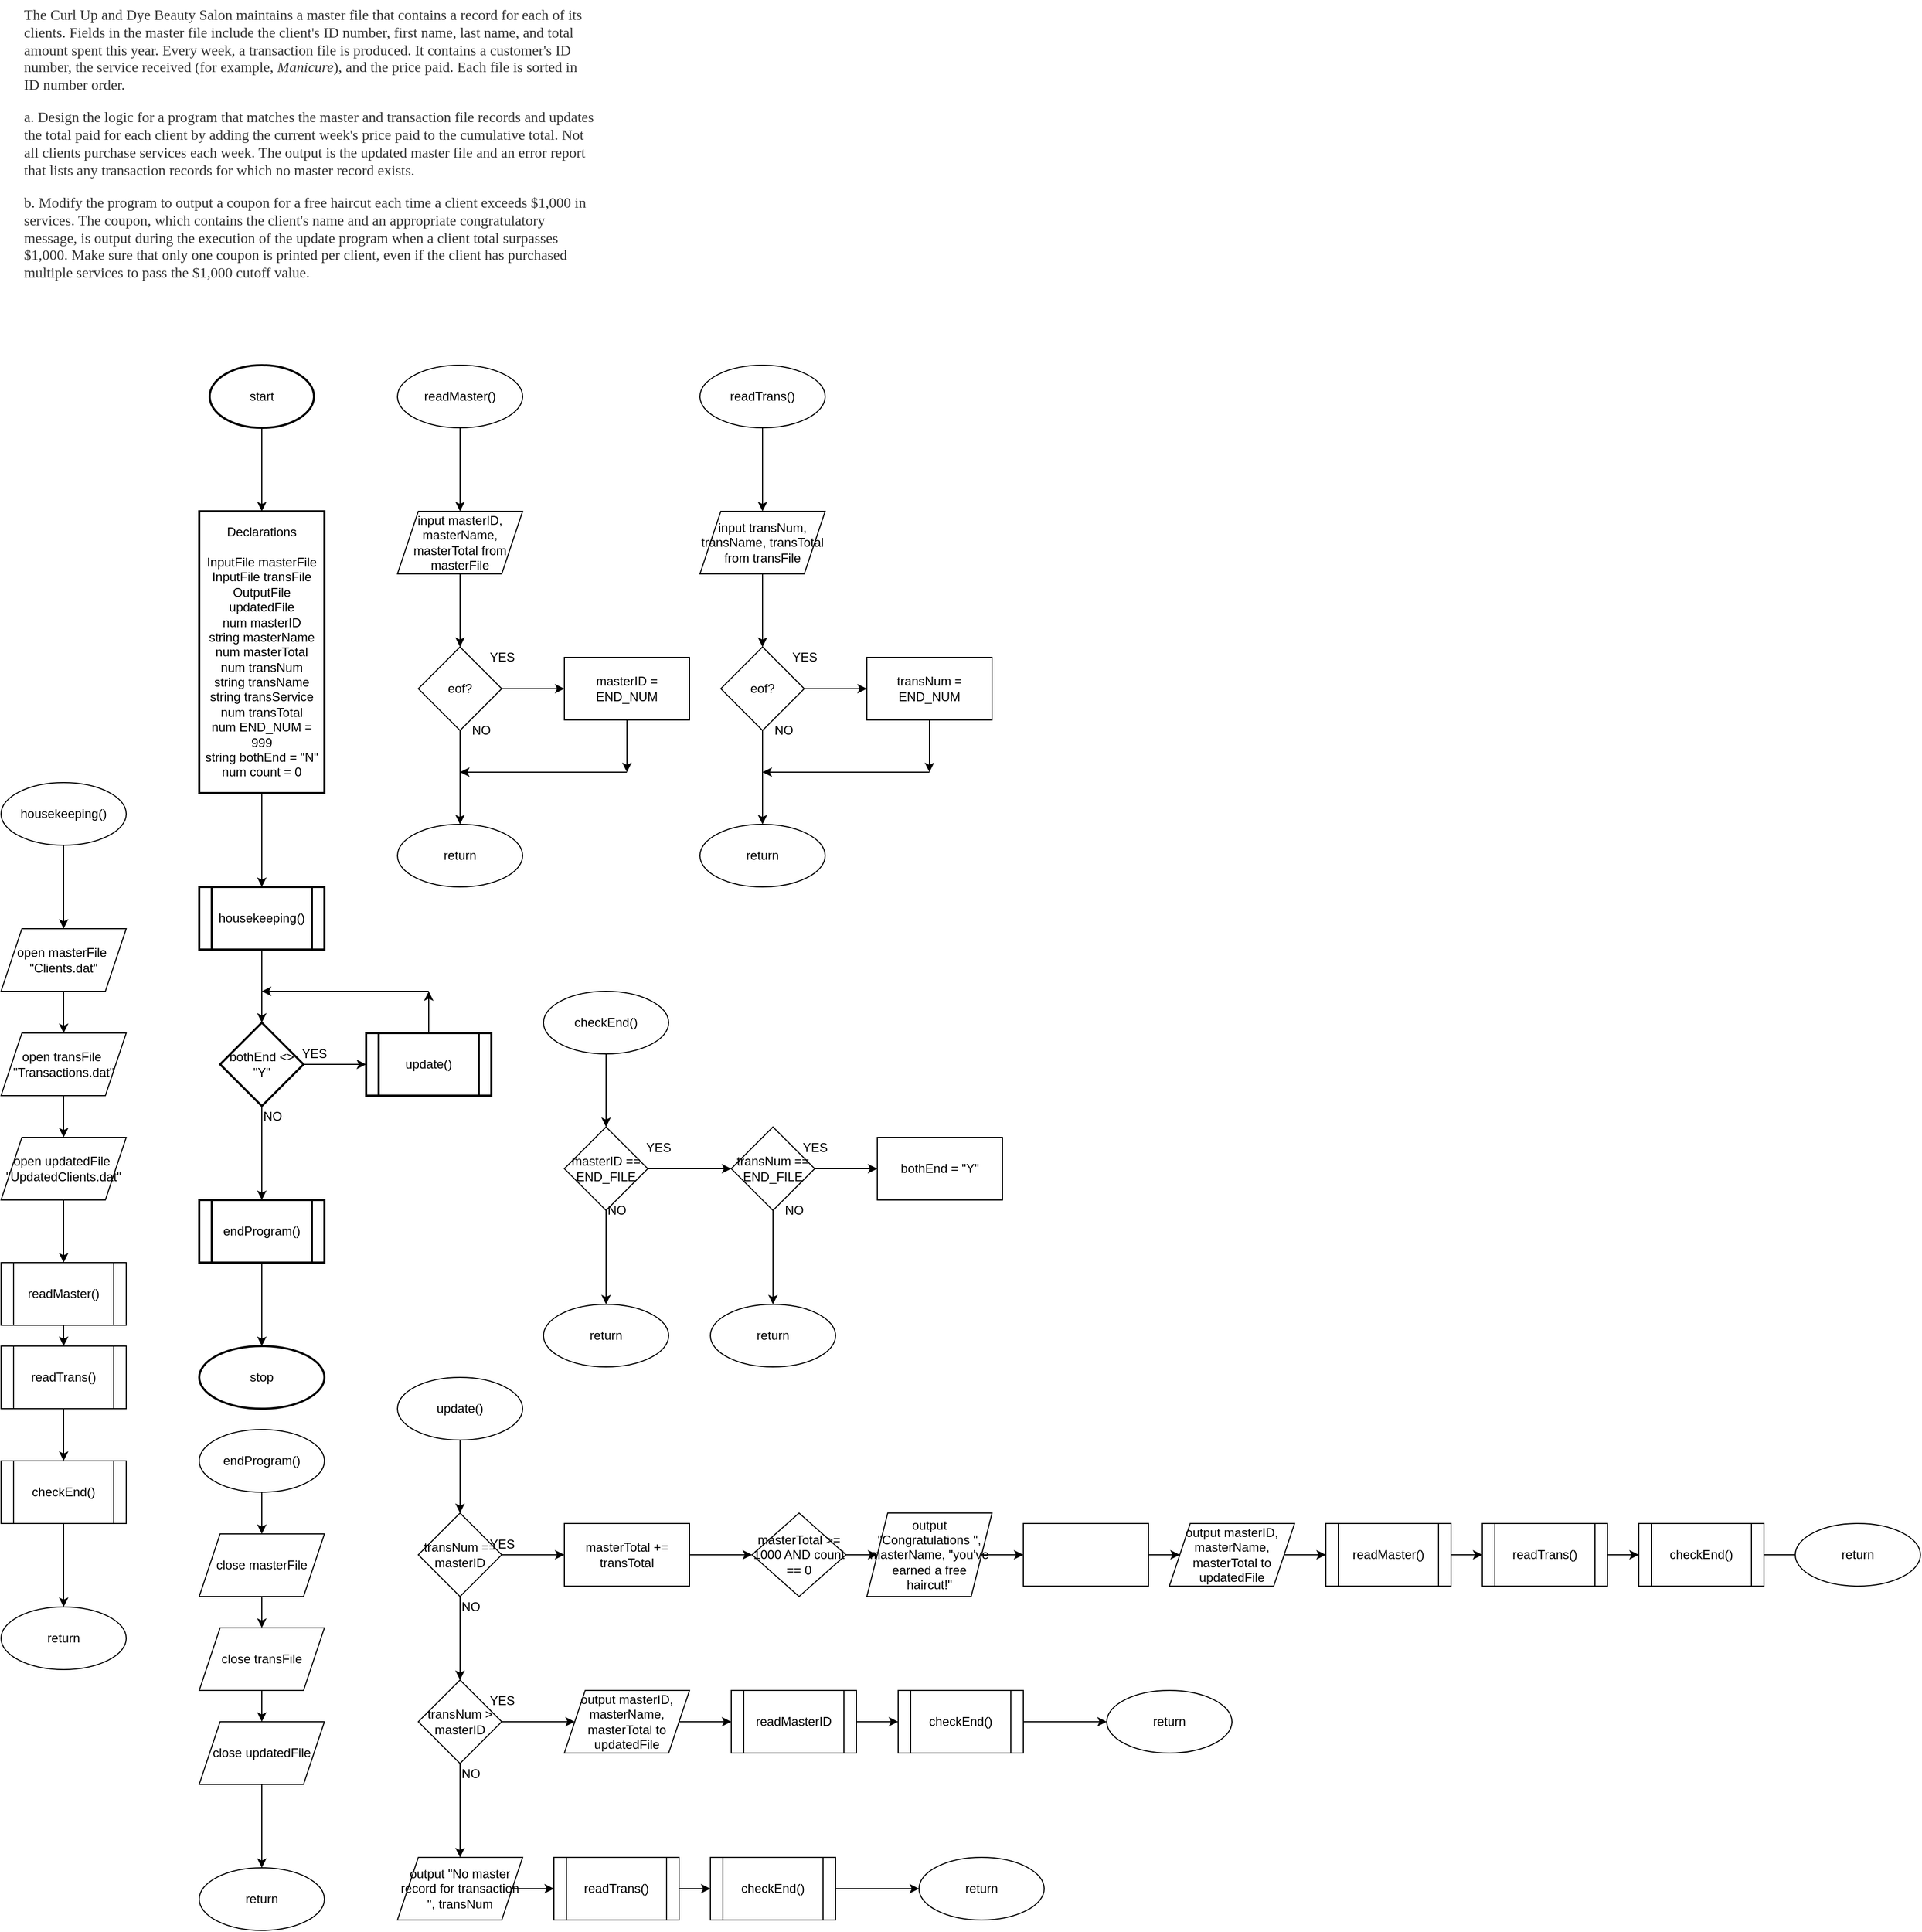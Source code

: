 <mxfile>
    <diagram id="jz1yY2tuqUwNp4P3blAQ" name="Page-1">
        <mxGraphModel dx="1237" dy="705" grid="1" gridSize="10" guides="1" tooltips="1" connect="1" arrows="1" fold="1" page="1" pageScale="1" pageWidth="850" pageHeight="1100" math="0" shadow="0">
            <root>
                <mxCell id="0"/>
                <mxCell id="1" parent="0"/>
                <mxCell id="2" value="&lt;span style=&quot;color: rgb(51, 51, 51); font-family: georgia, times, &amp;quot;times new roman&amp;quot;, serif; font-size: 14px; font-style: normal; font-weight: 400; letter-spacing: normal; text-indent: 0px; text-transform: none; word-spacing: 0px; background-color: rgb(255, 255, 255); display: inline; float: none;&quot;&gt;The Curl Up and Dye Beauty Salon maintains a master file that contains a record for each of its clients. Fields in the master file include the client's ID number, first name, last name, and total amount spent this year. Every week, a transaction file is produced. It contains a customer's ID number, the service received (for example,&lt;span&gt;&amp;nbsp;&lt;/span&gt;&lt;/span&gt;&lt;em style=&quot;color: rgb(51, 51, 51); font-family: georgia, times, &amp;quot;times new roman&amp;quot;, serif; font-size: 14px; font-weight: 400; letter-spacing: normal; text-indent: 0px; text-transform: none; word-spacing: 0px; background-color: rgb(255, 255, 255);&quot;&gt;Manicure&lt;/em&gt;&lt;span style=&quot;color: rgb(51, 51, 51); font-family: georgia, times, &amp;quot;times new roman&amp;quot;, serif; font-size: 14px; font-style: normal; font-weight: 400; letter-spacing: normal; text-indent: 0px; text-transform: none; word-spacing: 0px; background-color: rgb(255, 255, 255); display: inline; float: none;&quot;&gt;), and the price paid. Each file is sorted in ID number order.&lt;/span&gt;&lt;br style=&quot;color: rgb(51, 51, 51); font-family: georgia, times, &amp;quot;times new roman&amp;quot;, serif; font-size: 14px; font-style: normal; font-weight: 400; letter-spacing: normal; text-indent: 0px; text-transform: none; word-spacing: 0px; background-color: rgb(255, 255, 255);&quot;&gt;&lt;br style=&quot;color: rgb(51, 51, 51); font-family: georgia, times, &amp;quot;times new roman&amp;quot;, serif; font-size: 14px; font-style: normal; font-weight: 400; letter-spacing: normal; text-indent: 0px; text-transform: none; word-spacing: 0px; background-color: rgb(255, 255, 255);&quot;&gt;&lt;span style=&quot;color: rgb(51, 51, 51); font-family: georgia, times, &amp;quot;times new roman&amp;quot;, serif; font-size: 14px; font-style: normal; font-weight: 400; letter-spacing: normal; text-indent: 0px; text-transform: none; word-spacing: 0px; background-color: rgb(255, 255, 255); display: inline; float: none;&quot;&gt;a. Design the logic for a program that matches the master and transaction file records and updates the total paid for each client by adding the current week's price paid to the cumulative total. Not all clients purchase services each week. The output is the updated master file and an error report that lists any transaction records for which no master record exists.&lt;/span&gt;&lt;br style=&quot;color: rgb(51, 51, 51); font-family: georgia, times, &amp;quot;times new roman&amp;quot;, serif; font-size: 14px; font-style: normal; font-weight: 400; letter-spacing: normal; text-indent: 0px; text-transform: none; word-spacing: 0px; background-color: rgb(255, 255, 255);&quot;&gt;&lt;br style=&quot;color: rgb(51, 51, 51); font-family: georgia, times, &amp;quot;times new roman&amp;quot;, serif; font-size: 14px; font-style: normal; font-weight: 400; letter-spacing: normal; text-indent: 0px; text-transform: none; word-spacing: 0px; background-color: rgb(255, 255, 255);&quot;&gt;&lt;span style=&quot;color: rgb(51, 51, 51); font-family: georgia, times, &amp;quot;times new roman&amp;quot;, serif; font-size: 14px; font-style: normal; font-weight: 400; letter-spacing: normal; text-indent: 0px; text-transform: none; word-spacing: 0px; background-color: rgb(255, 255, 255); display: inline; float: none;&quot;&gt;b. Modify the program to output a coupon for a free haircut each time a client exceeds $1,000 in services. The coupon, which contains the client's name and an appropriate congratulatory message, is output during the execution of the update program when a client total surpasses $1,000. Make sure that only one coupon is printed per client, even if the client has purchased multiple services to pass the $1,000 cutoff value.&lt;/span&gt;" style="text;whiteSpace=wrap;html=1;" vertex="1" parent="1">
                    <mxGeometry x="160" y="40" width="550" height="280" as="geometry"/>
                </mxCell>
                <mxCell id="5" value="" style="edgeStyle=none;html=1;" edge="1" parent="1" source="3" target="4">
                    <mxGeometry relative="1" as="geometry"/>
                </mxCell>
                <mxCell id="3" value="start" style="strokeWidth=2;html=1;shape=mxgraph.flowchart.start_1;whiteSpace=wrap;" vertex="1" parent="1">
                    <mxGeometry x="340" y="390" width="100" height="60" as="geometry"/>
                </mxCell>
                <mxCell id="7" value="" style="edgeStyle=none;html=1;" edge="1" parent="1" source="4" target="6">
                    <mxGeometry relative="1" as="geometry"/>
                </mxCell>
                <mxCell id="4" value="Declarations&lt;br&gt;&lt;br&gt;InputFile masterFile&lt;br&gt;InputFile transFile&lt;br&gt;OutputFile updatedFile&lt;br&gt;num masterID&lt;br&gt;string masterName&lt;br&gt;num masterTotal&lt;br&gt;num transNum&lt;br&gt;string transName&lt;br&gt;string transService&lt;br&gt;num transTotal&lt;br&gt;num END_NUM = 999&lt;br&gt;string bothEnd = &quot;N&quot;&lt;br&gt;num count = 0" style="whiteSpace=wrap;html=1;strokeWidth=2;" vertex="1" parent="1">
                    <mxGeometry x="330" y="530" width="120" height="270" as="geometry"/>
                </mxCell>
                <mxCell id="9" value="" style="edgeStyle=none;html=1;" edge="1" parent="1" source="6" target="8">
                    <mxGeometry relative="1" as="geometry"/>
                </mxCell>
                <mxCell id="6" value="housekeeping()" style="shape=process;whiteSpace=wrap;html=1;backgroundOutline=1;strokeWidth=2;" vertex="1" parent="1">
                    <mxGeometry x="330" y="890" width="120" height="60" as="geometry"/>
                </mxCell>
                <mxCell id="11" value="" style="edgeStyle=none;html=1;" edge="1" parent="1" source="8" target="10">
                    <mxGeometry relative="1" as="geometry"/>
                </mxCell>
                <mxCell id="18" value="" style="edgeStyle=none;html=1;" edge="1" parent="1" source="8" target="17">
                    <mxGeometry relative="1" as="geometry"/>
                </mxCell>
                <mxCell id="8" value="bothEnd &amp;lt;&amp;gt; &quot;Y&quot;" style="rhombus;whiteSpace=wrap;html=1;strokeWidth=2;" vertex="1" parent="1">
                    <mxGeometry x="350" y="1020" width="80" height="80" as="geometry"/>
                </mxCell>
                <mxCell id="14" style="edgeStyle=none;html=1;exitX=0.5;exitY=0;exitDx=0;exitDy=0;" edge="1" parent="1" source="10">
                    <mxGeometry relative="1" as="geometry">
                        <mxPoint x="550" y="990" as="targetPoint"/>
                    </mxGeometry>
                </mxCell>
                <mxCell id="10" value="update()" style="shape=process;whiteSpace=wrap;html=1;backgroundOutline=1;strokeWidth=2;" vertex="1" parent="1">
                    <mxGeometry x="490" y="1030" width="120" height="60" as="geometry"/>
                </mxCell>
                <mxCell id="15" value="" style="endArrow=classic;html=1;" edge="1" parent="1">
                    <mxGeometry width="50" height="50" relative="1" as="geometry">
                        <mxPoint x="550" y="990" as="sourcePoint"/>
                        <mxPoint x="390" y="990" as="targetPoint"/>
                    </mxGeometry>
                </mxCell>
                <mxCell id="16" value="YES" style="text;html=1;align=center;verticalAlign=middle;resizable=0;points=[];autosize=1;strokeColor=none;fillColor=none;" vertex="1" parent="1">
                    <mxGeometry x="420" y="1040" width="40" height="20" as="geometry"/>
                </mxCell>
                <mxCell id="21" value="" style="edgeStyle=none;html=1;" edge="1" parent="1" source="17" target="20">
                    <mxGeometry relative="1" as="geometry"/>
                </mxCell>
                <mxCell id="17" value="endProgram()" style="shape=process;whiteSpace=wrap;html=1;backgroundOutline=1;strokeWidth=2;" vertex="1" parent="1">
                    <mxGeometry x="330" y="1190" width="120" height="60" as="geometry"/>
                </mxCell>
                <mxCell id="19" value="NO" style="text;html=1;align=center;verticalAlign=middle;resizable=0;points=[];autosize=1;strokeColor=none;fillColor=none;" vertex="1" parent="1">
                    <mxGeometry x="385" y="1100" width="30" height="20" as="geometry"/>
                </mxCell>
                <mxCell id="20" value="stop" style="ellipse;whiteSpace=wrap;html=1;strokeWidth=2;" vertex="1" parent="1">
                    <mxGeometry x="330" y="1330" width="120" height="60" as="geometry"/>
                </mxCell>
                <mxCell id="24" value="" style="edgeStyle=none;html=1;" edge="1" parent="1" source="22" target="23">
                    <mxGeometry relative="1" as="geometry"/>
                </mxCell>
                <mxCell id="22" value="housekeeping()" style="ellipse;whiteSpace=wrap;html=1;" vertex="1" parent="1">
                    <mxGeometry x="140" y="790" width="120" height="60" as="geometry"/>
                </mxCell>
                <mxCell id="26" value="" style="edgeStyle=none;html=1;" edge="1" parent="1" source="23" target="25">
                    <mxGeometry relative="1" as="geometry"/>
                </mxCell>
                <mxCell id="23" value="open masterFile&amp;nbsp;&lt;br&gt;&quot;Clients.dat&quot;" style="shape=parallelogram;perimeter=parallelogramPerimeter;whiteSpace=wrap;html=1;fixedSize=1;" vertex="1" parent="1">
                    <mxGeometry x="140" y="930" width="120" height="60" as="geometry"/>
                </mxCell>
                <mxCell id="28" value="" style="edgeStyle=none;html=1;" edge="1" parent="1" source="25" target="27">
                    <mxGeometry relative="1" as="geometry"/>
                </mxCell>
                <mxCell id="25" value="open transFile&amp;nbsp;&lt;br&gt;&quot;Transactions.dat&quot;" style="shape=parallelogram;perimeter=parallelogramPerimeter;whiteSpace=wrap;html=1;fixedSize=1;" vertex="1" parent="1">
                    <mxGeometry x="140" y="1030" width="120" height="60" as="geometry"/>
                </mxCell>
                <mxCell id="30" value="" style="edgeStyle=none;html=1;" edge="1" parent="1" source="27" target="29">
                    <mxGeometry relative="1" as="geometry"/>
                </mxCell>
                <mxCell id="27" value="open updatedFile&amp;nbsp;&lt;br&gt;&quot;UpdatedClients.dat&quot;" style="shape=parallelogram;perimeter=parallelogramPerimeter;whiteSpace=wrap;html=1;fixedSize=1;" vertex="1" parent="1">
                    <mxGeometry x="140" y="1130" width="120" height="60" as="geometry"/>
                </mxCell>
                <mxCell id="32" value="" style="edgeStyle=none;html=1;" edge="1" parent="1" source="29" target="31">
                    <mxGeometry relative="1" as="geometry"/>
                </mxCell>
                <mxCell id="29" value="readMaster()" style="shape=process;whiteSpace=wrap;html=1;backgroundOutline=1;" vertex="1" parent="1">
                    <mxGeometry x="140" y="1250" width="120" height="60" as="geometry"/>
                </mxCell>
                <mxCell id="34" value="" style="edgeStyle=none;html=1;" edge="1" parent="1" source="31" target="33">
                    <mxGeometry relative="1" as="geometry"/>
                </mxCell>
                <mxCell id="31" value="readTrans()" style="shape=process;whiteSpace=wrap;html=1;backgroundOutline=1;" vertex="1" parent="1">
                    <mxGeometry x="140" y="1330" width="120" height="60" as="geometry"/>
                </mxCell>
                <mxCell id="36" value="" style="edgeStyle=none;html=1;" edge="1" parent="1" source="33" target="35">
                    <mxGeometry relative="1" as="geometry"/>
                </mxCell>
                <mxCell id="33" value="checkEnd()" style="shape=process;whiteSpace=wrap;html=1;backgroundOutline=1;" vertex="1" parent="1">
                    <mxGeometry x="140" y="1440" width="120" height="60" as="geometry"/>
                </mxCell>
                <mxCell id="35" value="return" style="ellipse;whiteSpace=wrap;html=1;" vertex="1" parent="1">
                    <mxGeometry x="140" y="1580" width="120" height="60" as="geometry"/>
                </mxCell>
                <mxCell id="38" value="" style="edgeStyle=none;html=1;" edge="1" parent="1" source="39" target="42">
                    <mxGeometry relative="1" as="geometry"/>
                </mxCell>
                <mxCell id="39" value="checkEnd()" style="ellipse;whiteSpace=wrap;html=1;" vertex="1" parent="1">
                    <mxGeometry x="660" y="990" width="120" height="60" as="geometry"/>
                </mxCell>
                <mxCell id="40" value="" style="edgeStyle=none;html=1;" edge="1" parent="1" source="42" target="45">
                    <mxGeometry relative="1" as="geometry"/>
                </mxCell>
                <mxCell id="41" value="" style="edgeStyle=none;html=1;" edge="1" parent="1" source="42" target="47">
                    <mxGeometry relative="1" as="geometry"/>
                </mxCell>
                <mxCell id="42" value="masterID == END_FILE" style="rhombus;whiteSpace=wrap;html=1;" vertex="1" parent="1">
                    <mxGeometry x="680" y="1120" width="80" height="80" as="geometry"/>
                </mxCell>
                <mxCell id="43" value="" style="edgeStyle=none;html=1;" edge="1" parent="1" source="45" target="46">
                    <mxGeometry relative="1" as="geometry"/>
                </mxCell>
                <mxCell id="44" value="" style="edgeStyle=none;html=1;" edge="1" parent="1" source="45" target="48">
                    <mxGeometry relative="1" as="geometry"/>
                </mxCell>
                <mxCell id="45" value="transNum == END_FILE" style="rhombus;whiteSpace=wrap;html=1;" vertex="1" parent="1">
                    <mxGeometry x="840" y="1120" width="80" height="80" as="geometry"/>
                </mxCell>
                <mxCell id="46" value="bothEnd = &quot;Y&quot;" style="whiteSpace=wrap;html=1;" vertex="1" parent="1">
                    <mxGeometry x="980" y="1130" width="120" height="60" as="geometry"/>
                </mxCell>
                <mxCell id="47" value="return" style="ellipse;whiteSpace=wrap;html=1;" vertex="1" parent="1">
                    <mxGeometry x="660" y="1290" width="120" height="60" as="geometry"/>
                </mxCell>
                <mxCell id="48" value="return" style="ellipse;whiteSpace=wrap;html=1;" vertex="1" parent="1">
                    <mxGeometry x="820" y="1290" width="120" height="60" as="geometry"/>
                </mxCell>
                <mxCell id="49" value="YES" style="text;html=1;align=center;verticalAlign=middle;resizable=0;points=[];autosize=1;strokeColor=none;fillColor=none;" vertex="1" parent="1">
                    <mxGeometry x="750" y="1130" width="40" height="20" as="geometry"/>
                </mxCell>
                <mxCell id="50" value="YES" style="text;html=1;align=center;verticalAlign=middle;resizable=0;points=[];autosize=1;strokeColor=none;fillColor=none;" vertex="1" parent="1">
                    <mxGeometry x="900" y="1130" width="40" height="20" as="geometry"/>
                </mxCell>
                <mxCell id="51" value="NO" style="text;html=1;align=center;verticalAlign=middle;resizable=0;points=[];autosize=1;strokeColor=none;fillColor=none;" vertex="1" parent="1">
                    <mxGeometry x="715" y="1190" width="30" height="20" as="geometry"/>
                </mxCell>
                <mxCell id="52" value="NO" style="text;html=1;align=center;verticalAlign=middle;resizable=0;points=[];autosize=1;strokeColor=none;fillColor=none;" vertex="1" parent="1">
                    <mxGeometry x="885" y="1190" width="30" height="20" as="geometry"/>
                </mxCell>
                <mxCell id="55" value="" style="edgeStyle=none;html=1;" edge="1" parent="1" source="53" target="54">
                    <mxGeometry relative="1" as="geometry"/>
                </mxCell>
                <mxCell id="53" value="readMaster()" style="ellipse;whiteSpace=wrap;html=1;" vertex="1" parent="1">
                    <mxGeometry x="520" y="390" width="120" height="60" as="geometry"/>
                </mxCell>
                <mxCell id="57" value="" style="edgeStyle=none;html=1;" edge="1" parent="1" source="54" target="56">
                    <mxGeometry relative="1" as="geometry"/>
                </mxCell>
                <mxCell id="54" value="input masterID, masterName, masterTotal from masterFile" style="shape=parallelogram;perimeter=parallelogramPerimeter;whiteSpace=wrap;html=1;fixedSize=1;" vertex="1" parent="1">
                    <mxGeometry x="520" y="530" width="120" height="60" as="geometry"/>
                </mxCell>
                <mxCell id="59" value="" style="edgeStyle=none;html=1;" edge="1" parent="1" source="56" target="58">
                    <mxGeometry relative="1" as="geometry"/>
                </mxCell>
                <mxCell id="61" value="" style="edgeStyle=none;html=1;" edge="1" parent="1" source="56" target="60">
                    <mxGeometry relative="1" as="geometry"/>
                </mxCell>
                <mxCell id="56" value="eof?" style="rhombus;whiteSpace=wrap;html=1;" vertex="1" parent="1">
                    <mxGeometry x="540" y="660" width="80" height="80" as="geometry"/>
                </mxCell>
                <mxCell id="62" style="edgeStyle=none;html=1;exitX=0.5;exitY=1;exitDx=0;exitDy=0;" edge="1" parent="1" source="58">
                    <mxGeometry relative="1" as="geometry">
                        <mxPoint x="740" y="780" as="targetPoint"/>
                    </mxGeometry>
                </mxCell>
                <mxCell id="58" value="masterID = END_NUM" style="whiteSpace=wrap;html=1;" vertex="1" parent="1">
                    <mxGeometry x="680" y="670" width="120" height="60" as="geometry"/>
                </mxCell>
                <mxCell id="60" value="return" style="ellipse;whiteSpace=wrap;html=1;" vertex="1" parent="1">
                    <mxGeometry x="520" y="830" width="120" height="60" as="geometry"/>
                </mxCell>
                <mxCell id="63" value="" style="endArrow=classic;html=1;" edge="1" parent="1">
                    <mxGeometry width="50" height="50" relative="1" as="geometry">
                        <mxPoint x="740" y="780" as="sourcePoint"/>
                        <mxPoint x="580" y="780" as="targetPoint"/>
                    </mxGeometry>
                </mxCell>
                <mxCell id="64" value="YES" style="text;html=1;align=center;verticalAlign=middle;resizable=0;points=[];autosize=1;strokeColor=none;fillColor=none;" vertex="1" parent="1">
                    <mxGeometry x="600" y="660" width="40" height="20" as="geometry"/>
                </mxCell>
                <mxCell id="65" value="NO" style="text;html=1;align=center;verticalAlign=middle;resizable=0;points=[];autosize=1;strokeColor=none;fillColor=none;" vertex="1" parent="1">
                    <mxGeometry x="585" y="730" width="30" height="20" as="geometry"/>
                </mxCell>
                <mxCell id="66" value="" style="edgeStyle=none;html=1;" edge="1" parent="1" source="67" target="69">
                    <mxGeometry relative="1" as="geometry"/>
                </mxCell>
                <mxCell id="67" value="readTrans()" style="ellipse;whiteSpace=wrap;html=1;" vertex="1" parent="1">
                    <mxGeometry x="810" y="390" width="120" height="60" as="geometry"/>
                </mxCell>
                <mxCell id="68" value="" style="edgeStyle=none;html=1;" edge="1" parent="1" source="69" target="72">
                    <mxGeometry relative="1" as="geometry"/>
                </mxCell>
                <mxCell id="69" value="input transNum, transName, transTotal from transFile" style="shape=parallelogram;perimeter=parallelogramPerimeter;whiteSpace=wrap;html=1;fixedSize=1;" vertex="1" parent="1">
                    <mxGeometry x="810" y="530" width="120" height="60" as="geometry"/>
                </mxCell>
                <mxCell id="70" value="" style="edgeStyle=none;html=1;" edge="1" parent="1" source="72" target="74">
                    <mxGeometry relative="1" as="geometry"/>
                </mxCell>
                <mxCell id="71" value="" style="edgeStyle=none;html=1;" edge="1" parent="1" source="72" target="75">
                    <mxGeometry relative="1" as="geometry"/>
                </mxCell>
                <mxCell id="72" value="eof?" style="rhombus;whiteSpace=wrap;html=1;" vertex="1" parent="1">
                    <mxGeometry x="830" y="660" width="80" height="80" as="geometry"/>
                </mxCell>
                <mxCell id="73" style="edgeStyle=none;html=1;exitX=0.5;exitY=1;exitDx=0;exitDy=0;" edge="1" parent="1" source="74">
                    <mxGeometry relative="1" as="geometry">
                        <mxPoint x="1030" y="780" as="targetPoint"/>
                    </mxGeometry>
                </mxCell>
                <mxCell id="74" value="transNum = END_NUM" style="whiteSpace=wrap;html=1;" vertex="1" parent="1">
                    <mxGeometry x="970" y="670" width="120" height="60" as="geometry"/>
                </mxCell>
                <mxCell id="75" value="return" style="ellipse;whiteSpace=wrap;html=1;" vertex="1" parent="1">
                    <mxGeometry x="810" y="830" width="120" height="60" as="geometry"/>
                </mxCell>
                <mxCell id="76" value="" style="endArrow=classic;html=1;" edge="1" parent="1">
                    <mxGeometry width="50" height="50" relative="1" as="geometry">
                        <mxPoint x="1030" y="780" as="sourcePoint"/>
                        <mxPoint x="870" y="780" as="targetPoint"/>
                    </mxGeometry>
                </mxCell>
                <mxCell id="77" value="YES" style="text;html=1;align=center;verticalAlign=middle;resizable=0;points=[];autosize=1;strokeColor=none;fillColor=none;" vertex="1" parent="1">
                    <mxGeometry x="890" y="660" width="40" height="20" as="geometry"/>
                </mxCell>
                <mxCell id="78" value="NO" style="text;html=1;align=center;verticalAlign=middle;resizable=0;points=[];autosize=1;strokeColor=none;fillColor=none;" vertex="1" parent="1">
                    <mxGeometry x="875" y="730" width="30" height="20" as="geometry"/>
                </mxCell>
                <mxCell id="81" value="" style="edgeStyle=none;html=1;" edge="1" parent="1" source="79" target="80">
                    <mxGeometry relative="1" as="geometry"/>
                </mxCell>
                <mxCell id="79" value="update()" style="ellipse;whiteSpace=wrap;html=1;" vertex="1" parent="1">
                    <mxGeometry x="520" y="1360" width="120" height="60" as="geometry"/>
                </mxCell>
                <mxCell id="83" value="" style="edgeStyle=none;html=1;" edge="1" parent="1" source="80" target="82">
                    <mxGeometry relative="1" as="geometry"/>
                </mxCell>
                <mxCell id="85" value="" style="edgeStyle=none;html=1;" edge="1" parent="1" source="80" target="84">
                    <mxGeometry relative="1" as="geometry"/>
                </mxCell>
                <mxCell id="80" value="transNum == masterID" style="rhombus;whiteSpace=wrap;html=1;" vertex="1" parent="1">
                    <mxGeometry x="540" y="1490" width="80" height="80" as="geometry"/>
                </mxCell>
                <mxCell id="128" value="" style="edgeStyle=none;html=1;" edge="1" parent="1" source="82" target="127">
                    <mxGeometry relative="1" as="geometry"/>
                </mxCell>
                <mxCell id="82" value="masterTotal += transTotal" style="whiteSpace=wrap;html=1;" vertex="1" parent="1">
                    <mxGeometry x="680" y="1500" width="120" height="60" as="geometry"/>
                </mxCell>
                <mxCell id="87" value="" style="edgeStyle=none;html=1;" edge="1" parent="1" source="84" target="86">
                    <mxGeometry relative="1" as="geometry"/>
                </mxCell>
                <mxCell id="89" value="" style="edgeStyle=none;html=1;" edge="1" parent="1" source="84" target="88">
                    <mxGeometry relative="1" as="geometry"/>
                </mxCell>
                <mxCell id="84" value="transNum &amp;gt; masterID" style="rhombus;whiteSpace=wrap;html=1;" vertex="1" parent="1">
                    <mxGeometry x="540" y="1650" width="80" height="80" as="geometry"/>
                </mxCell>
                <mxCell id="113" value="" style="edgeStyle=none;html=1;" edge="1" parent="1" source="86" target="112">
                    <mxGeometry relative="1" as="geometry"/>
                </mxCell>
                <mxCell id="86" value="output &quot;No master record for transaction &quot;, transNum" style="shape=parallelogram;perimeter=parallelogramPerimeter;whiteSpace=wrap;html=1;fixedSize=1;" vertex="1" parent="1">
                    <mxGeometry x="520" y="1820" width="120" height="60" as="geometry"/>
                </mxCell>
                <mxCell id="105" value="" style="edgeStyle=none;html=1;" edge="1" parent="1" source="88" target="104">
                    <mxGeometry relative="1" as="geometry"/>
                </mxCell>
                <mxCell id="88" value="output masterID, masterName, masterTotal to updatedFile" style="shape=parallelogram;perimeter=parallelogramPerimeter;whiteSpace=wrap;html=1;fixedSize=1;" vertex="1" parent="1">
                    <mxGeometry x="680" y="1660" width="120" height="60" as="geometry"/>
                </mxCell>
                <mxCell id="97" value="" style="edgeStyle=none;html=1;" edge="1" parent="1" source="90" target="96">
                    <mxGeometry relative="1" as="geometry"/>
                </mxCell>
                <mxCell id="90" value="output masterID, masterName, masterTotal to updatedFile" style="shape=parallelogram;perimeter=parallelogramPerimeter;whiteSpace=wrap;html=1;fixedSize=1;" vertex="1" parent="1">
                    <mxGeometry x="1260" y="1500" width="120" height="60" as="geometry"/>
                </mxCell>
                <mxCell id="92" value="YES" style="text;html=1;align=center;verticalAlign=middle;resizable=0;points=[];autosize=1;strokeColor=none;fillColor=none;" vertex="1" parent="1">
                    <mxGeometry x="600" y="1510" width="40" height="20" as="geometry"/>
                </mxCell>
                <mxCell id="93" value="NO" style="text;html=1;align=center;verticalAlign=middle;resizable=0;points=[];autosize=1;strokeColor=none;fillColor=none;" vertex="1" parent="1">
                    <mxGeometry x="575" y="1570" width="30" height="20" as="geometry"/>
                </mxCell>
                <mxCell id="94" value="YES" style="text;html=1;align=center;verticalAlign=middle;resizable=0;points=[];autosize=1;strokeColor=none;fillColor=none;" vertex="1" parent="1">
                    <mxGeometry x="600" y="1660" width="40" height="20" as="geometry"/>
                </mxCell>
                <mxCell id="95" value="NO" style="text;html=1;align=center;verticalAlign=middle;resizable=0;points=[];autosize=1;strokeColor=none;fillColor=none;" vertex="1" parent="1">
                    <mxGeometry x="575" y="1730" width="30" height="20" as="geometry"/>
                </mxCell>
                <mxCell id="99" value="" style="edgeStyle=none;html=1;" edge="1" parent="1" source="96" target="98">
                    <mxGeometry relative="1" as="geometry"/>
                </mxCell>
                <mxCell id="96" value="readMaster()" style="shape=process;whiteSpace=wrap;html=1;backgroundOutline=1;" vertex="1" parent="1">
                    <mxGeometry x="1410" y="1500" width="120" height="60" as="geometry"/>
                </mxCell>
                <mxCell id="101" value="" style="edgeStyle=none;html=1;" edge="1" parent="1" source="98" target="100">
                    <mxGeometry relative="1" as="geometry"/>
                </mxCell>
                <mxCell id="98" value="readTrans()" style="shape=process;whiteSpace=wrap;html=1;backgroundOutline=1;" vertex="1" parent="1">
                    <mxGeometry x="1560" y="1500" width="120" height="60" as="geometry"/>
                </mxCell>
                <mxCell id="103" value="" style="edgeStyle=none;html=1;" edge="1" parent="1" source="100">
                    <mxGeometry relative="1" as="geometry">
                        <mxPoint x="1910" y="1530" as="targetPoint"/>
                    </mxGeometry>
                </mxCell>
                <mxCell id="100" value="checkEnd()" style="shape=process;whiteSpace=wrap;html=1;backgroundOutline=1;" vertex="1" parent="1">
                    <mxGeometry x="1710" y="1500" width="120" height="60" as="geometry"/>
                </mxCell>
                <mxCell id="102" value="return" style="ellipse;whiteSpace=wrap;html=1;" vertex="1" parent="1">
                    <mxGeometry x="1860" y="1500" width="120" height="60" as="geometry"/>
                </mxCell>
                <mxCell id="107" value="" style="edgeStyle=none;html=1;" edge="1" parent="1" source="104" target="106">
                    <mxGeometry relative="1" as="geometry"/>
                </mxCell>
                <mxCell id="104" value="readMasterID" style="shape=process;whiteSpace=wrap;html=1;backgroundOutline=1;" vertex="1" parent="1">
                    <mxGeometry x="840" y="1660" width="120" height="60" as="geometry"/>
                </mxCell>
                <mxCell id="111" value="" style="edgeStyle=none;html=1;" edge="1" parent="1" source="106" target="110">
                    <mxGeometry relative="1" as="geometry"/>
                </mxCell>
                <mxCell id="106" value="checkEnd()" style="shape=process;whiteSpace=wrap;html=1;backgroundOutline=1;" vertex="1" parent="1">
                    <mxGeometry x="1000" y="1660" width="120" height="60" as="geometry"/>
                </mxCell>
                <mxCell id="110" value="return" style="ellipse;whiteSpace=wrap;html=1;" vertex="1" parent="1">
                    <mxGeometry x="1200" y="1660" width="120" height="60" as="geometry"/>
                </mxCell>
                <mxCell id="115" value="" style="edgeStyle=none;html=1;" edge="1" parent="1" source="112" target="114">
                    <mxGeometry relative="1" as="geometry"/>
                </mxCell>
                <mxCell id="112" value="readTrans()" style="shape=process;whiteSpace=wrap;html=1;backgroundOutline=1;" vertex="1" parent="1">
                    <mxGeometry x="670" y="1820" width="120" height="60" as="geometry"/>
                </mxCell>
                <mxCell id="117" value="" style="edgeStyle=none;html=1;" edge="1" parent="1" source="114" target="116">
                    <mxGeometry relative="1" as="geometry"/>
                </mxCell>
                <mxCell id="114" value="checkEnd()" style="shape=process;whiteSpace=wrap;html=1;backgroundOutline=1;" vertex="1" parent="1">
                    <mxGeometry x="820" y="1820" width="120" height="60" as="geometry"/>
                </mxCell>
                <mxCell id="116" value="return" style="ellipse;whiteSpace=wrap;html=1;" vertex="1" parent="1">
                    <mxGeometry x="1020" y="1820" width="120" height="60" as="geometry"/>
                </mxCell>
                <mxCell id="120" value="" style="edgeStyle=none;html=1;" edge="1" parent="1" source="118" target="119">
                    <mxGeometry relative="1" as="geometry"/>
                </mxCell>
                <mxCell id="118" value="endProgram()" style="ellipse;whiteSpace=wrap;html=1;" vertex="1" parent="1">
                    <mxGeometry x="330" y="1410" width="120" height="60" as="geometry"/>
                </mxCell>
                <mxCell id="122" value="" style="edgeStyle=none;html=1;" edge="1" parent="1" source="119" target="121">
                    <mxGeometry relative="1" as="geometry"/>
                </mxCell>
                <mxCell id="119" value="close masterFile" style="shape=parallelogram;perimeter=parallelogramPerimeter;whiteSpace=wrap;html=1;fixedSize=1;" vertex="1" parent="1">
                    <mxGeometry x="330" y="1510" width="120" height="60" as="geometry"/>
                </mxCell>
                <mxCell id="124" value="" style="edgeStyle=none;html=1;" edge="1" parent="1" source="121" target="123">
                    <mxGeometry relative="1" as="geometry"/>
                </mxCell>
                <mxCell id="121" value="close transFile" style="shape=parallelogram;perimeter=parallelogramPerimeter;whiteSpace=wrap;html=1;fixedSize=1;" vertex="1" parent="1">
                    <mxGeometry x="330" y="1600" width="120" height="60" as="geometry"/>
                </mxCell>
                <mxCell id="126" value="" style="edgeStyle=none;html=1;" edge="1" parent="1" source="123" target="125">
                    <mxGeometry relative="1" as="geometry"/>
                </mxCell>
                <mxCell id="123" value="close updatedFile" style="shape=parallelogram;perimeter=parallelogramPerimeter;whiteSpace=wrap;html=1;fixedSize=1;" vertex="1" parent="1">
                    <mxGeometry x="330" y="1690" width="120" height="60" as="geometry"/>
                </mxCell>
                <mxCell id="125" value="return" style="ellipse;whiteSpace=wrap;html=1;" vertex="1" parent="1">
                    <mxGeometry x="330" y="1830" width="120" height="60" as="geometry"/>
                </mxCell>
                <mxCell id="130" value="" style="edgeStyle=none;html=1;" edge="1" parent="1" source="127" target="129">
                    <mxGeometry relative="1" as="geometry"/>
                </mxCell>
                <mxCell id="127" value="masterTotal &amp;gt;= 1000 AND count == 0" style="rhombus;whiteSpace=wrap;html=1;" vertex="1" parent="1">
                    <mxGeometry x="860" y="1490" width="90" height="80" as="geometry"/>
                </mxCell>
                <mxCell id="133" value="" style="edgeStyle=none;html=1;" edge="1" parent="1" source="129" target="132">
                    <mxGeometry relative="1" as="geometry"/>
                </mxCell>
                <mxCell id="129" value="output &quot;Congratulations &quot;, masterName, &quot;you've earned a free haircut!&quot;" style="shape=parallelogram;perimeter=parallelogramPerimeter;whiteSpace=wrap;html=1;fixedSize=1;" vertex="1" parent="1">
                    <mxGeometry x="970" y="1490" width="120" height="80" as="geometry"/>
                </mxCell>
                <mxCell id="134" value="" style="edgeStyle=none;html=1;" edge="1" parent="1" source="132" target="90">
                    <mxGeometry relative="1" as="geometry"/>
                </mxCell>
                <mxCell id="132" value="" style="whiteSpace=wrap;html=1;" vertex="1" parent="1">
                    <mxGeometry x="1120" y="1500" width="120" height="60" as="geometry"/>
                </mxCell>
            </root>
        </mxGraphModel>
    </diagram>
</mxfile>